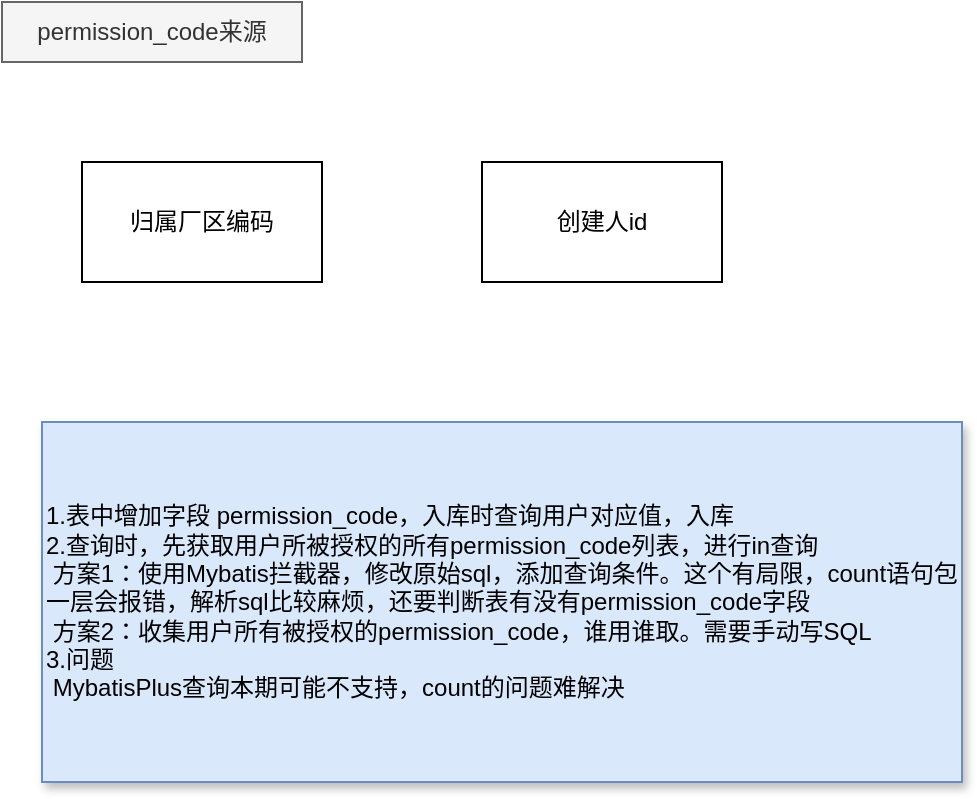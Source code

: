 <mxfile version="20.8.20" type="github">
  <diagram name="第 1 页" id="Wp70hgUU0_T9cCO7W-oM">
    <mxGraphModel dx="1128" dy="624" grid="1" gridSize="10" guides="1" tooltips="1" connect="1" arrows="1" fold="1" page="1" pageScale="1" pageWidth="827" pageHeight="1169" math="0" shadow="0">
      <root>
        <mxCell id="0" />
        <mxCell id="1" parent="0" />
        <mxCell id="JPYrXUNaIH1oXPGnLHvn-1" value="permission_code来源" style="text;html=1;strokeColor=#666666;fillColor=#f5f5f5;align=center;verticalAlign=middle;whiteSpace=wrap;rounded=0;fontColor=#333333;" vertex="1" parent="1">
          <mxGeometry x="80" y="40" width="150" height="30" as="geometry" />
        </mxCell>
        <mxCell id="JPYrXUNaIH1oXPGnLHvn-3" value="归属厂区编码" style="rounded=0;whiteSpace=wrap;html=1;" vertex="1" parent="1">
          <mxGeometry x="120" y="120" width="120" height="60" as="geometry" />
        </mxCell>
        <mxCell id="JPYrXUNaIH1oXPGnLHvn-4" value="创建人id" style="rounded=0;whiteSpace=wrap;html=1;" vertex="1" parent="1">
          <mxGeometry x="320" y="120" width="120" height="60" as="geometry" />
        </mxCell>
        <mxCell id="JPYrXUNaIH1oXPGnLHvn-5" value="1.表中增加字段&amp;nbsp;permission_code，入库时查询用户对应值，入库&lt;br&gt;2.查询时，先获取用户所被授权的所有permission_code列表，进行in查询&lt;br&gt;&lt;span style=&quot;&quot;&gt;	&lt;/span&gt;&lt;span style=&quot;&quot;&gt;	&lt;/span&gt;&lt;span style=&quot;white-space: pre;&quot;&gt;	&lt;/span&gt;方案1：使用Mybatis拦截器，修改原始sql，添加查询条件。这个有局限，count语句包一层会报错，解析sql比较麻烦，还要判断表有没有permission_code字段&lt;br&gt;&lt;span style=&quot;&quot;&gt;	&lt;/span&gt;&lt;span style=&quot;&quot;&gt;	&lt;/span&gt;&lt;span style=&quot;white-space: pre;&quot;&gt;	&lt;/span&gt;方案2：收集用户所有被授权的permission_code，谁用谁取。需要手动写SQL&lt;br&gt;3.问题&lt;br&gt;&lt;span style=&quot;&quot;&gt;	&lt;/span&gt;&lt;span style=&quot;white-space: pre;&quot;&gt;	&lt;/span&gt;MybatisPlus查询本期可能不支持，count的问题难解决" style="text;html=1;strokeColor=#6c8ebf;fillColor=#dae8fc;align=left;verticalAlign=middle;whiteSpace=wrap;rounded=0;shadow=1;horizontal=1;" vertex="1" parent="1">
          <mxGeometry x="100" y="250" width="460" height="180" as="geometry" />
        </mxCell>
      </root>
    </mxGraphModel>
  </diagram>
</mxfile>
